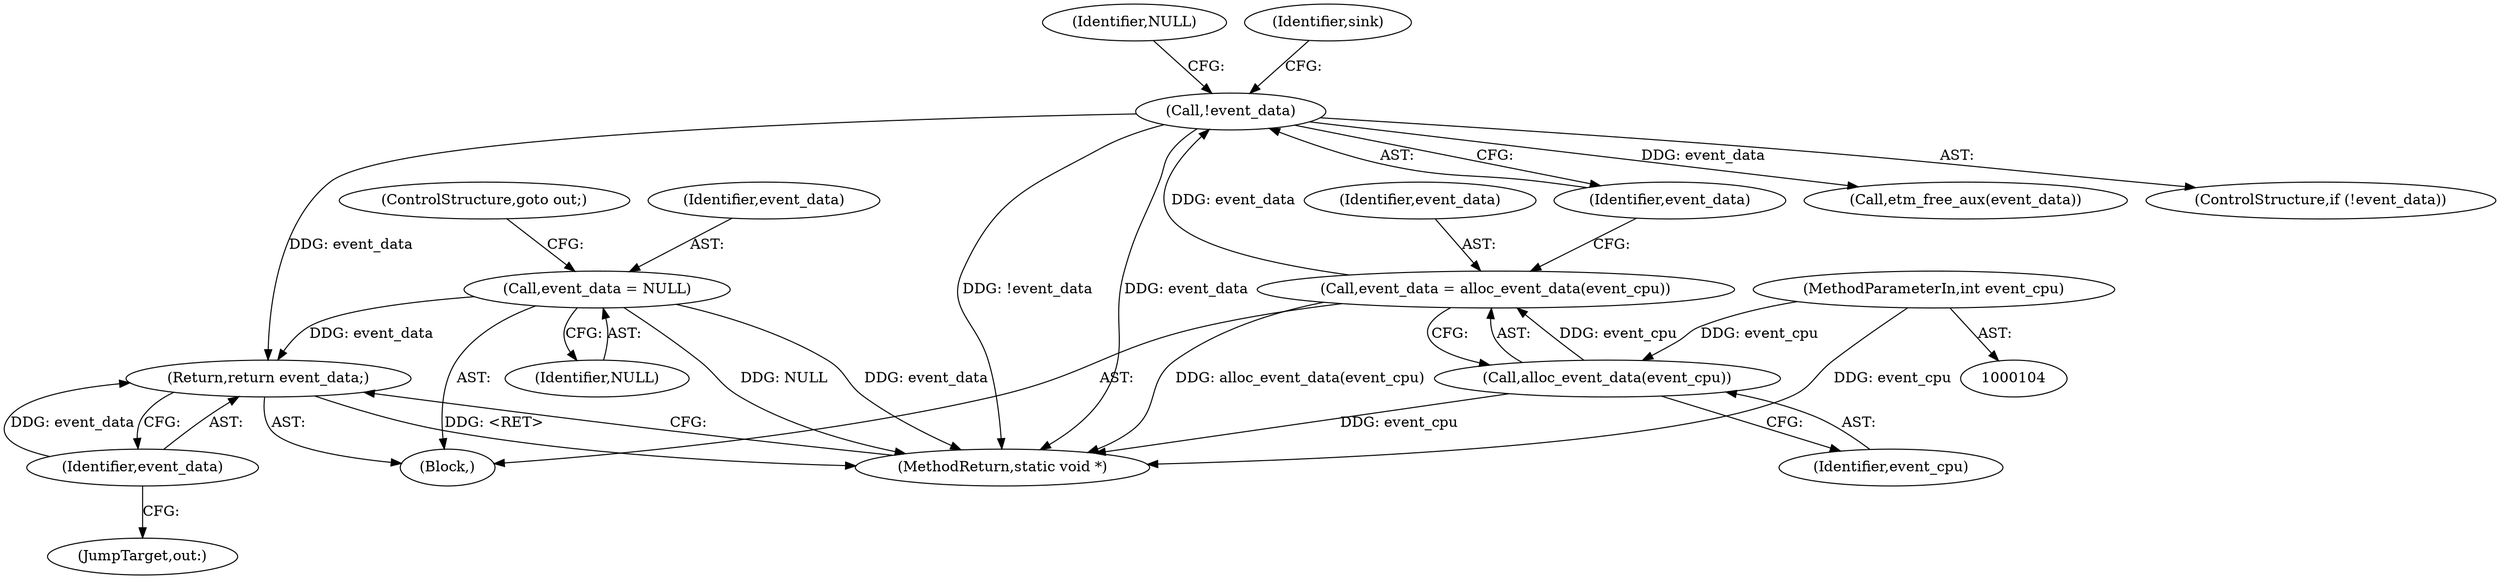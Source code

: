 digraph "0_linux_f09444639099584bc4784dfcd85ada67c6f33e0f@pointer" {
"1000202" [label="(Return,return event_data;)"];
"1000203" [label="(Identifier,event_data)"];
"1000122" [label="(Call,!event_data)"];
"1000117" [label="(Call,event_data = alloc_event_data(event_cpu))"];
"1000119" [label="(Call,alloc_event_data(event_cpu))"];
"1000105" [label="(MethodParameterIn,int event_cpu)"];
"1000207" [label="(Call,event_data = NULL)"];
"1000209" [label="(Identifier,NULL)"];
"1000118" [label="(Identifier,event_data)"];
"1000210" [label="(ControlStructure,goto out;)"];
"1000123" [label="(Identifier,event_data)"];
"1000203" [label="(Identifier,event_data)"];
"1000125" [label="(Identifier,NULL)"];
"1000119" [label="(Call,alloc_event_data(event_cpu))"];
"1000120" [label="(Identifier,event_cpu)"];
"1000105" [label="(MethodParameterIn,int event_cpu)"];
"1000211" [label="(MethodReturn,static void *)"];
"1000127" [label="(Identifier,sink)"];
"1000205" [label="(Call,etm_free_aux(event_data))"];
"1000201" [label="(JumpTarget,out:)"];
"1000117" [label="(Call,event_data = alloc_event_data(event_cpu))"];
"1000121" [label="(ControlStructure,if (!event_data))"];
"1000109" [label="(Block,)"];
"1000122" [label="(Call,!event_data)"];
"1000208" [label="(Identifier,event_data)"];
"1000202" [label="(Return,return event_data;)"];
"1000207" [label="(Call,event_data = NULL)"];
"1000202" -> "1000109"  [label="AST: "];
"1000202" -> "1000203"  [label="CFG: "];
"1000203" -> "1000202"  [label="AST: "];
"1000211" -> "1000202"  [label="CFG: "];
"1000202" -> "1000211"  [label="DDG: <RET>"];
"1000203" -> "1000202"  [label="DDG: event_data"];
"1000122" -> "1000202"  [label="DDG: event_data"];
"1000207" -> "1000202"  [label="DDG: event_data"];
"1000203" -> "1000201"  [label="CFG: "];
"1000122" -> "1000121"  [label="AST: "];
"1000122" -> "1000123"  [label="CFG: "];
"1000123" -> "1000122"  [label="AST: "];
"1000125" -> "1000122"  [label="CFG: "];
"1000127" -> "1000122"  [label="CFG: "];
"1000122" -> "1000211"  [label="DDG: !event_data"];
"1000122" -> "1000211"  [label="DDG: event_data"];
"1000117" -> "1000122"  [label="DDG: event_data"];
"1000122" -> "1000205"  [label="DDG: event_data"];
"1000117" -> "1000109"  [label="AST: "];
"1000117" -> "1000119"  [label="CFG: "];
"1000118" -> "1000117"  [label="AST: "];
"1000119" -> "1000117"  [label="AST: "];
"1000123" -> "1000117"  [label="CFG: "];
"1000117" -> "1000211"  [label="DDG: alloc_event_data(event_cpu)"];
"1000119" -> "1000117"  [label="DDG: event_cpu"];
"1000119" -> "1000120"  [label="CFG: "];
"1000120" -> "1000119"  [label="AST: "];
"1000119" -> "1000211"  [label="DDG: event_cpu"];
"1000105" -> "1000119"  [label="DDG: event_cpu"];
"1000105" -> "1000104"  [label="AST: "];
"1000105" -> "1000211"  [label="DDG: event_cpu"];
"1000207" -> "1000109"  [label="AST: "];
"1000207" -> "1000209"  [label="CFG: "];
"1000208" -> "1000207"  [label="AST: "];
"1000209" -> "1000207"  [label="AST: "];
"1000210" -> "1000207"  [label="CFG: "];
"1000207" -> "1000211"  [label="DDG: NULL"];
"1000207" -> "1000211"  [label="DDG: event_data"];
}
